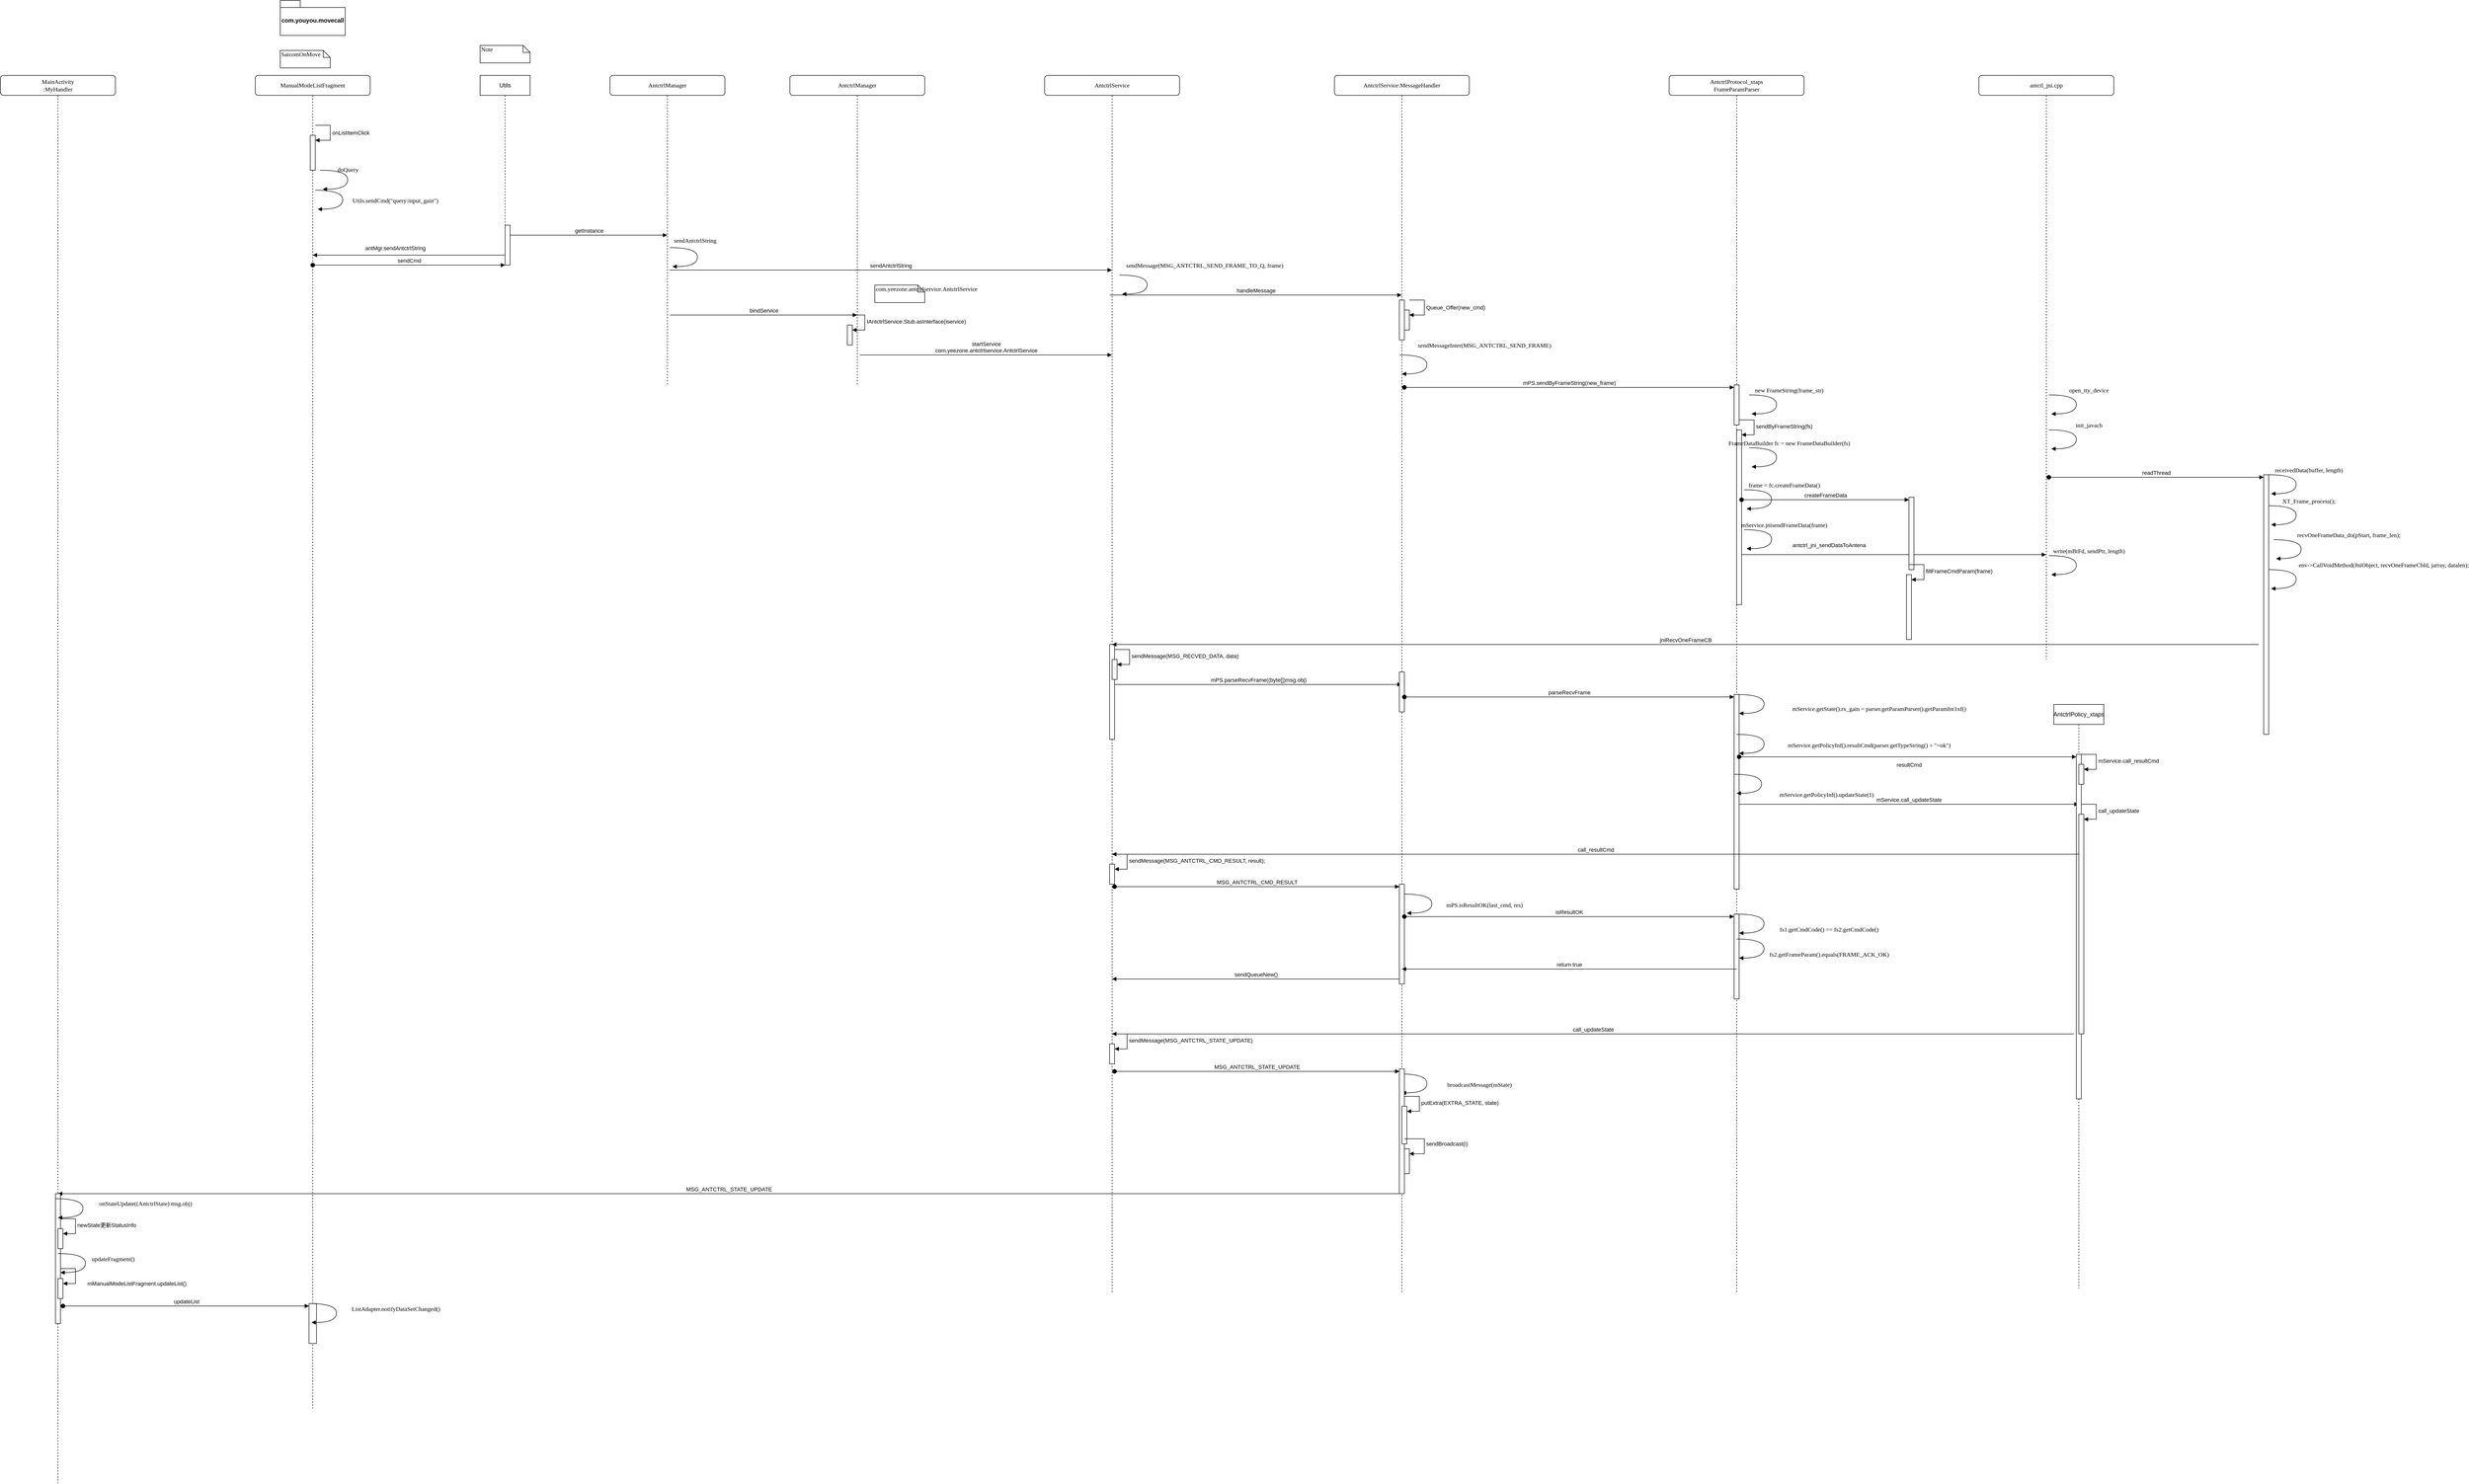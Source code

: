 <mxfile version="26.0.9">
  <diagram name="Page-1" id="13e1069c-82ec-6db2-03f1-153e76fe0fe0">
    <mxGraphModel dx="2536" dy="1839" grid="1" gridSize="10" guides="1" tooltips="1" connect="1" arrows="1" fold="1" page="1" pageScale="1" pageWidth="1100" pageHeight="850" background="none" math="0" shadow="0">
      <root>
        <mxCell id="0" />
        <mxCell id="1" parent="0" />
        <mxCell id="7baba1c4bc27f4b0-8" value="ManualModeListFragment" style="shape=umlLifeline;perimeter=lifelinePerimeter;whiteSpace=wrap;html=1;container=1;collapsible=0;recursiveResize=0;outlineConnect=0;rounded=1;shadow=0;comic=0;labelBackgroundColor=none;strokeWidth=1;fontFamily=Verdana;fontSize=12;align=center;" parent="1" vertex="1">
          <mxGeometry x="-10" y="80" width="230" height="2670" as="geometry" />
        </mxCell>
        <mxCell id="f2LEFSt2ieq7SWz04E_B-35" value="" style="html=1;points=[[0,0,0,0,5],[0,1,0,0,-5],[1,0,0,0,5],[1,1,0,0,-5]];perimeter=orthogonalPerimeter;outlineConnect=0;targetShapes=umlLifeline;portConstraint=eastwest;newEdgeStyle={&quot;curved&quot;:0,&quot;rounded&quot;:0};" vertex="1" parent="7baba1c4bc27f4b0-8">
          <mxGeometry x="110" y="120" width="10" height="70" as="geometry" />
        </mxCell>
        <mxCell id="f2LEFSt2ieq7SWz04E_B-36" value="onListItemClick" style="html=1;align=left;spacingLeft=2;endArrow=block;rounded=0;edgeStyle=orthogonalEdgeStyle;curved=0;rounded=0;" edge="1" target="f2LEFSt2ieq7SWz04E_B-35" parent="7baba1c4bc27f4b0-8">
          <mxGeometry relative="1" as="geometry">
            <mxPoint x="120" y="100" as="sourcePoint" />
            <Array as="points">
              <mxPoint x="150" y="130" />
            </Array>
          </mxGeometry>
        </mxCell>
        <mxCell id="f2LEFSt2ieq7SWz04E_B-52" value="Utils.sendCmd(&quot;query:input_gain&quot;)" style="html=1;verticalAlign=bottom;endArrow=block;labelBackgroundColor=none;fontFamily=Verdana;fontSize=12;elbow=vertical;edgeStyle=orthogonalEdgeStyle;curved=1;entryX=1;entryY=0.286;entryPerimeter=0;exitX=1.038;exitY=0.345;exitPerimeter=0;" edge="1" parent="7baba1c4bc27f4b0-8">
          <mxGeometry x="0.189" y="105" relative="1" as="geometry">
            <mxPoint x="120" y="230" as="sourcePoint" />
            <mxPoint x="125" y="268" as="targetPoint" />
            <Array as="points">
              <mxPoint x="175" y="230" />
              <mxPoint x="175" y="268" />
            </Array>
            <mxPoint as="offset" />
          </mxGeometry>
        </mxCell>
        <mxCell id="f2LEFSt2ieq7SWz04E_B-195" value="" style="html=1;points=[[0,0,0,0,5],[0,1,0,0,-5],[1,0,0,0,5],[1,1,0,0,-5]];perimeter=orthogonalPerimeter;outlineConnect=0;targetShapes=umlLifeline;portConstraint=eastwest;newEdgeStyle={&quot;curved&quot;:0,&quot;rounded&quot;:0};" vertex="1" parent="7baba1c4bc27f4b0-8">
          <mxGeometry x="107.5" y="2460" width="15" height="80" as="geometry" />
        </mxCell>
        <mxCell id="f2LEFSt2ieq7SWz04E_B-198" value="ListAdapter.notifyDataSetChanged()" style="html=1;verticalAlign=bottom;endArrow=block;labelBackgroundColor=none;fontFamily=Verdana;fontSize=12;elbow=vertical;edgeStyle=orthogonalEdgeStyle;curved=1;entryX=1;entryY=0.286;entryPerimeter=0;exitX=1.038;exitY=0.345;exitPerimeter=0;" edge="1" parent="7baba1c4bc27f4b0-8">
          <mxGeometry x="0.049" y="118" relative="1" as="geometry">
            <mxPoint x="107.5" y="2460" as="sourcePoint" />
            <mxPoint x="112.5" y="2498" as="targetPoint" />
            <Array as="points">
              <mxPoint x="162.5" y="2460" />
              <mxPoint x="162.5" y="2498" />
            </Array>
            <mxPoint as="offset" />
          </mxGeometry>
        </mxCell>
        <mxCell id="7baba1c4bc27f4b0-40" value="SatcomOnMove" style="shape=note;whiteSpace=wrap;html=1;size=14;verticalAlign=top;align=left;spacingTop=-6;rounded=0;shadow=0;comic=0;labelBackgroundColor=none;strokeWidth=1;fontFamily=Verdana;fontSize=12" parent="1" vertex="1">
          <mxGeometry x="40" y="30" width="100" height="35" as="geometry" />
        </mxCell>
        <mxCell id="7baba1c4bc27f4b0-41" value="Note" style="shape=note;whiteSpace=wrap;html=1;size=14;verticalAlign=top;align=left;spacingTop=-6;rounded=0;shadow=0;comic=0;labelBackgroundColor=none;strokeWidth=1;fontFamily=Verdana;fontSize=12" parent="1" vertex="1">
          <mxGeometry x="440" y="20" width="100" height="35" as="geometry" />
        </mxCell>
        <mxCell id="f2LEFSt2ieq7SWz04E_B-57" value="Utils" style="shape=umlLifeline;perimeter=lifelinePerimeter;whiteSpace=wrap;html=1;container=1;dropTarget=0;collapsible=0;recursiveResize=0;outlineConnect=0;portConstraint=eastwest;newEdgeStyle={&quot;curved&quot;:0,&quot;rounded&quot;:0};" vertex="1" parent="1">
          <mxGeometry x="440" y="80" width="100" height="300" as="geometry" />
        </mxCell>
        <mxCell id="f2LEFSt2ieq7SWz04E_B-58" value="" style="html=1;points=[[0,0,0,0,5],[0,1,0,0,-5],[1,0,0,0,5],[1,1,0,0,-5]];perimeter=orthogonalPerimeter;outlineConnect=0;targetShapes=umlLifeline;portConstraint=eastwest;newEdgeStyle={&quot;curved&quot;:0,&quot;rounded&quot;:0};" vertex="1" parent="1">
          <mxGeometry x="490" y="380" width="10" height="80" as="geometry" />
        </mxCell>
        <mxCell id="f2LEFSt2ieq7SWz04E_B-59" value="sendCmd" style="html=1;verticalAlign=bottom;startArrow=oval;endArrow=block;startSize=8;curved=0;rounded=0;" edge="1" target="f2LEFSt2ieq7SWz04E_B-58" parent="1" source="7baba1c4bc27f4b0-8">
          <mxGeometry relative="1" as="geometry">
            <mxPoint x="120" y="385" as="sourcePoint" />
            <mxPoint x="480" y="390" as="targetPoint" />
          </mxGeometry>
        </mxCell>
        <mxCell id="f2LEFSt2ieq7SWz04E_B-60" value="AntctrlManager" style="shape=umlLifeline;perimeter=lifelinePerimeter;whiteSpace=wrap;html=1;container=1;collapsible=0;recursiveResize=0;outlineConnect=0;rounded=1;shadow=0;comic=0;labelBackgroundColor=none;strokeWidth=1;fontFamily=Verdana;fontSize=12;align=center;" vertex="1" parent="1">
          <mxGeometry x="700" y="80" width="230" height="620" as="geometry" />
        </mxCell>
        <mxCell id="f2LEFSt2ieq7SWz04E_B-67" value="sendAntctrlString" style="html=1;verticalAlign=bottom;endArrow=block;labelBackgroundColor=none;fontFamily=Verdana;fontSize=12;elbow=vertical;edgeStyle=orthogonalEdgeStyle;curved=1;entryX=1;entryY=0.286;entryPerimeter=0;exitX=1.038;exitY=0.345;exitPerimeter=0;" edge="1" parent="f2LEFSt2ieq7SWz04E_B-60">
          <mxGeometry x="-0.301" y="5" relative="1" as="geometry">
            <mxPoint x="120" y="345" as="sourcePoint" />
            <mxPoint x="125" y="383" as="targetPoint" />
            <Array as="points">
              <mxPoint x="175" y="345" />
              <mxPoint x="175" y="383" />
            </Array>
            <mxPoint as="offset" />
          </mxGeometry>
        </mxCell>
        <mxCell id="f2LEFSt2ieq7SWz04E_B-75" value="bindService" style="html=1;verticalAlign=bottom;endArrow=block;curved=0;rounded=0;" edge="1" parent="f2LEFSt2ieq7SWz04E_B-60" target="f2LEFSt2ieq7SWz04E_B-68">
          <mxGeometry width="80" relative="1" as="geometry">
            <mxPoint x="120" y="480" as="sourcePoint" />
            <mxPoint x="200" y="480" as="targetPoint" />
          </mxGeometry>
        </mxCell>
        <mxCell id="f2LEFSt2ieq7SWz04E_B-86" value="sendAntctrlString" style="html=1;verticalAlign=bottom;endArrow=block;curved=0;rounded=0;" edge="1" parent="f2LEFSt2ieq7SWz04E_B-60" target="f2LEFSt2ieq7SWz04E_B-79">
          <mxGeometry x="-0.001" width="80" relative="1" as="geometry">
            <mxPoint x="120" y="390" as="sourcePoint" />
            <mxPoint x="200" y="390" as="targetPoint" />
            <mxPoint as="offset" />
          </mxGeometry>
        </mxCell>
        <mxCell id="f2LEFSt2ieq7SWz04E_B-65" value="antMgr.sendAntctrlString" style="html=1;verticalAlign=bottom;endArrow=block;curved=0;rounded=0;" edge="1" parent="1" target="7baba1c4bc27f4b0-8">
          <mxGeometry x="0.143" y="-5" width="80" relative="1" as="geometry">
            <mxPoint x="490" y="440" as="sourcePoint" />
            <mxPoint x="420" y="440" as="targetPoint" />
            <mxPoint as="offset" />
          </mxGeometry>
        </mxCell>
        <mxCell id="f2LEFSt2ieq7SWz04E_B-66" value="getInstance" style="html=1;verticalAlign=bottom;endArrow=block;curved=0;rounded=0;" edge="1" parent="1" target="f2LEFSt2ieq7SWz04E_B-60">
          <mxGeometry width="80" relative="1" as="geometry">
            <mxPoint x="500" y="400" as="sourcePoint" />
            <mxPoint x="580" y="400" as="targetPoint" />
          </mxGeometry>
        </mxCell>
        <mxCell id="f2LEFSt2ieq7SWz04E_B-68" value="AntctrlManager" style="shape=umlLifeline;perimeter=lifelinePerimeter;whiteSpace=wrap;html=1;container=1;collapsible=0;recursiveResize=0;outlineConnect=0;rounded=1;shadow=0;comic=0;labelBackgroundColor=none;strokeWidth=1;fontFamily=Verdana;fontSize=12;align=center;" vertex="1" parent="1">
          <mxGeometry x="1060" y="80" width="270" height="620" as="geometry" />
        </mxCell>
        <mxCell id="f2LEFSt2ieq7SWz04E_B-76" value="" style="html=1;points=[[0,0,0,0,5],[0,1,0,0,-5],[1,0,0,0,5],[1,1,0,0,-5]];perimeter=orthogonalPerimeter;outlineConnect=0;targetShapes=umlLifeline;portConstraint=eastwest;newEdgeStyle={&quot;curved&quot;:0,&quot;rounded&quot;:0};" vertex="1" parent="f2LEFSt2ieq7SWz04E_B-68">
          <mxGeometry x="115" y="500" width="10" height="40" as="geometry" />
        </mxCell>
        <mxCell id="f2LEFSt2ieq7SWz04E_B-77" value="IAntctrlService.Stub.asInterface(iservice)" style="html=1;align=left;spacingLeft=2;endArrow=block;rounded=0;edgeStyle=orthogonalEdgeStyle;curved=0;rounded=0;" edge="1" target="f2LEFSt2ieq7SWz04E_B-76" parent="f2LEFSt2ieq7SWz04E_B-68">
          <mxGeometry relative="1" as="geometry">
            <mxPoint x="120" y="480" as="sourcePoint" />
            <Array as="points">
              <mxPoint x="150" y="510" />
            </Array>
          </mxGeometry>
        </mxCell>
        <mxCell id="f2LEFSt2ieq7SWz04E_B-78" value="com.yeezone.antctrlservice.AntctrlService" style="shape=note;whiteSpace=wrap;html=1;size=14;verticalAlign=top;align=left;spacingTop=-6;rounded=0;shadow=0;comic=0;labelBackgroundColor=none;strokeWidth=1;fontFamily=Verdana;fontSize=12" vertex="1" parent="f2LEFSt2ieq7SWz04E_B-68">
          <mxGeometry x="170" y="420" width="100" height="35" as="geometry" />
        </mxCell>
        <mxCell id="f2LEFSt2ieq7SWz04E_B-85" value="startService&lt;div&gt;com.yeezone.antctrlservice.AntctrlService&lt;br&gt;&lt;/div&gt;" style="html=1;verticalAlign=bottom;endArrow=block;curved=0;rounded=0;" edge="1" parent="f2LEFSt2ieq7SWz04E_B-68" target="f2LEFSt2ieq7SWz04E_B-79">
          <mxGeometry width="80" relative="1" as="geometry">
            <mxPoint x="140" y="560" as="sourcePoint" />
            <mxPoint x="220" y="560" as="targetPoint" />
          </mxGeometry>
        </mxCell>
        <mxCell id="f2LEFSt2ieq7SWz04E_B-79" value="AntctrlService" style="shape=umlLifeline;perimeter=lifelinePerimeter;whiteSpace=wrap;html=1;container=1;collapsible=0;recursiveResize=0;outlineConnect=0;rounded=1;shadow=0;comic=0;labelBackgroundColor=none;strokeWidth=1;fontFamily=Verdana;fontSize=12;align=center;" vertex="1" parent="1">
          <mxGeometry x="1570" y="80" width="270" height="2440" as="geometry" />
        </mxCell>
        <mxCell id="f2LEFSt2ieq7SWz04E_B-90" value="handleMessage" style="html=1;verticalAlign=bottom;endArrow=block;curved=0;rounded=0;" edge="1" parent="f2LEFSt2ieq7SWz04E_B-79" target="f2LEFSt2ieq7SWz04E_B-88">
          <mxGeometry width="80" relative="1" as="geometry">
            <mxPoint x="130" y="440" as="sourcePoint" />
            <mxPoint x="210" y="440" as="targetPoint" />
          </mxGeometry>
        </mxCell>
        <mxCell id="f2LEFSt2ieq7SWz04E_B-137" value="" style="html=1;points=[[0,0,0,0,5],[0,1,0,0,-5],[1,0,0,0,5],[1,1,0,0,-5]];perimeter=orthogonalPerimeter;outlineConnect=0;targetShapes=umlLifeline;portConstraint=eastwest;newEdgeStyle={&quot;curved&quot;:0,&quot;rounded&quot;:0};" vertex="1" parent="f2LEFSt2ieq7SWz04E_B-79">
          <mxGeometry x="130" y="1140" width="10" height="190" as="geometry" />
        </mxCell>
        <mxCell id="f2LEFSt2ieq7SWz04E_B-138" value="" style="html=1;points=[[0,0,0,0,5],[0,1,0,0,-5],[1,0,0,0,5],[1,1,0,0,-5]];perimeter=orthogonalPerimeter;outlineConnect=0;targetShapes=umlLifeline;portConstraint=eastwest;newEdgeStyle={&quot;curved&quot;:0,&quot;rounded&quot;:0};" vertex="1" parent="f2LEFSt2ieq7SWz04E_B-79">
          <mxGeometry x="135" y="1170" width="10" height="40" as="geometry" />
        </mxCell>
        <mxCell id="f2LEFSt2ieq7SWz04E_B-139" value="sendMessage(MSG_RECVED_DATA, data)" style="html=1;align=left;spacingLeft=2;endArrow=block;rounded=0;edgeStyle=orthogonalEdgeStyle;curved=0;rounded=0;" edge="1" target="f2LEFSt2ieq7SWz04E_B-138" parent="f2LEFSt2ieq7SWz04E_B-79">
          <mxGeometry relative="1" as="geometry">
            <mxPoint x="140" y="1150" as="sourcePoint" />
            <Array as="points">
              <mxPoint x="170" y="1180" />
            </Array>
          </mxGeometry>
        </mxCell>
        <mxCell id="f2LEFSt2ieq7SWz04E_B-141" value="mPS.parseRecvFrame((byte[])msg.obj)" style="html=1;verticalAlign=bottom;endArrow=block;curved=0;rounded=0;" edge="1" parent="f2LEFSt2ieq7SWz04E_B-79" target="f2LEFSt2ieq7SWz04E_B-88">
          <mxGeometry width="80" relative="1" as="geometry">
            <mxPoint x="140" y="1220" as="sourcePoint" />
            <mxPoint x="220" y="1220" as="targetPoint" />
          </mxGeometry>
        </mxCell>
        <mxCell id="f2LEFSt2ieq7SWz04E_B-157" value="MSG_ANTCTRL_CMD_RESULT" style="html=1;verticalAlign=bottom;startArrow=oval;endArrow=block;startSize=8;curved=0;rounded=0;entryX=0;entryY=0;entryDx=0;entryDy=5;" edge="1" target="f2LEFSt2ieq7SWz04E_B-156" parent="f2LEFSt2ieq7SWz04E_B-79">
          <mxGeometry relative="1" as="geometry">
            <mxPoint x="140" y="1625" as="sourcePoint" />
          </mxGeometry>
        </mxCell>
        <mxCell id="f2LEFSt2ieq7SWz04E_B-171" value="MSG_ANTCTRL_STATE_UPDATE" style="html=1;verticalAlign=bottom;startArrow=oval;endArrow=block;startSize=8;curved=0;rounded=0;entryX=0;entryY=0;entryDx=0;entryDy=5;" edge="1" target="f2LEFSt2ieq7SWz04E_B-170" parent="f2LEFSt2ieq7SWz04E_B-79">
          <mxGeometry relative="1" as="geometry">
            <mxPoint x="140" y="1995" as="sourcePoint" />
          </mxGeometry>
        </mxCell>
        <mxCell id="f2LEFSt2ieq7SWz04E_B-88" value="AntctrlService:MessageHandler" style="shape=umlLifeline;perimeter=lifelinePerimeter;whiteSpace=wrap;html=1;container=1;collapsible=0;recursiveResize=0;outlineConnect=0;rounded=1;shadow=0;comic=0;labelBackgroundColor=none;strokeWidth=1;fontFamily=Verdana;fontSize=12;align=center;" vertex="1" parent="1">
          <mxGeometry x="2150" y="80" width="270" height="2440" as="geometry" />
        </mxCell>
        <mxCell id="f2LEFSt2ieq7SWz04E_B-91" value="" style="html=1;points=[[0,0,0,0,5],[0,1,0,0,-5],[1,0,0,0,5],[1,1,0,0,-5]];perimeter=orthogonalPerimeter;outlineConnect=0;targetShapes=umlLifeline;portConstraint=eastwest;newEdgeStyle={&quot;curved&quot;:0,&quot;rounded&quot;:0};" vertex="1" parent="f2LEFSt2ieq7SWz04E_B-88">
          <mxGeometry x="130" y="450" width="10" height="80" as="geometry" />
        </mxCell>
        <mxCell id="f2LEFSt2ieq7SWz04E_B-94" value="" style="html=1;points=[[0,0,0,0,5],[0,1,0,0,-5],[1,0,0,0,5],[1,1,0,0,-5]];perimeter=orthogonalPerimeter;outlineConnect=0;targetShapes=umlLifeline;portConstraint=eastwest;newEdgeStyle={&quot;curved&quot;:0,&quot;rounded&quot;:0};" vertex="1" parent="f2LEFSt2ieq7SWz04E_B-88">
          <mxGeometry x="140" y="470" width="10" height="40" as="geometry" />
        </mxCell>
        <mxCell id="f2LEFSt2ieq7SWz04E_B-95" value="Queue_Offer(new_cmd)" style="html=1;align=left;spacingLeft=2;endArrow=block;rounded=0;edgeStyle=orthogonalEdgeStyle;curved=0;rounded=0;" edge="1" target="f2LEFSt2ieq7SWz04E_B-94" parent="f2LEFSt2ieq7SWz04E_B-88">
          <mxGeometry relative="1" as="geometry">
            <mxPoint x="150" y="450" as="sourcePoint" />
            <Array as="points">
              <mxPoint x="180" y="480" />
            </Array>
          </mxGeometry>
        </mxCell>
        <mxCell id="f2LEFSt2ieq7SWz04E_B-87" value="sendMessageInter(MSG_ANTCTRL_SEND_FRAME)" style="html=1;verticalAlign=bottom;endArrow=block;labelBackgroundColor=none;fontFamily=Verdana;fontSize=12;elbow=vertical;edgeStyle=orthogonalEdgeStyle;curved=1;entryX=1;entryY=0.286;entryPerimeter=0;exitX=1.038;exitY=0.345;exitPerimeter=0;" edge="1" parent="f2LEFSt2ieq7SWz04E_B-88">
          <mxGeometry x="-0.231" y="115" relative="1" as="geometry">
            <mxPoint x="130" y="560" as="sourcePoint" />
            <mxPoint x="135" y="598" as="targetPoint" />
            <Array as="points">
              <mxPoint x="185" y="560" />
              <mxPoint x="185" y="598" />
            </Array>
            <mxPoint y="-10" as="offset" />
          </mxGeometry>
        </mxCell>
        <mxCell id="f2LEFSt2ieq7SWz04E_B-103" value="mPS.sendByFrameString(new_frame)" style="html=1;verticalAlign=bottom;startArrow=oval;endArrow=block;startSize=8;curved=0;rounded=0;entryX=0;entryY=0;entryDx=0;entryDy=5;" edge="1" target="f2LEFSt2ieq7SWz04E_B-102" parent="f2LEFSt2ieq7SWz04E_B-88">
          <mxGeometry relative="1" as="geometry">
            <mxPoint x="140" y="625" as="sourcePoint" />
          </mxGeometry>
        </mxCell>
        <mxCell id="f2LEFSt2ieq7SWz04E_B-140" value="" style="html=1;points=[[0,0,0,0,5],[0,1,0,0,-5],[1,0,0,0,5],[1,1,0,0,-5]];perimeter=orthogonalPerimeter;outlineConnect=0;targetShapes=umlLifeline;portConstraint=eastwest;newEdgeStyle={&quot;curved&quot;:0,&quot;rounded&quot;:0};" vertex="1" parent="f2LEFSt2ieq7SWz04E_B-88">
          <mxGeometry x="130" y="1195" width="10" height="80" as="geometry" />
        </mxCell>
        <mxCell id="f2LEFSt2ieq7SWz04E_B-143" value="parseRecvFrame" style="html=1;verticalAlign=bottom;startArrow=oval;endArrow=block;startSize=8;curved=0;rounded=0;entryX=0;entryY=0;entryDx=0;entryDy=5;" edge="1" target="f2LEFSt2ieq7SWz04E_B-142" parent="f2LEFSt2ieq7SWz04E_B-88">
          <mxGeometry relative="1" as="geometry">
            <mxPoint x="140" y="1245" as="sourcePoint" />
          </mxGeometry>
        </mxCell>
        <mxCell id="f2LEFSt2ieq7SWz04E_B-156" value="" style="html=1;points=[[0,0,0,0,5],[0,1,0,0,-5],[1,0,0,0,5],[1,1,0,0,-5]];perimeter=orthogonalPerimeter;outlineConnect=0;targetShapes=umlLifeline;portConstraint=eastwest;newEdgeStyle={&quot;curved&quot;:0,&quot;rounded&quot;:0};" vertex="1" parent="f2LEFSt2ieq7SWz04E_B-88">
          <mxGeometry x="130" y="1620" width="10" height="200" as="geometry" />
        </mxCell>
        <mxCell id="f2LEFSt2ieq7SWz04E_B-145" value="broadcastMessage(mState)" style="html=1;verticalAlign=bottom;endArrow=block;labelBackgroundColor=none;fontFamily=Verdana;fontSize=12;elbow=vertical;edgeStyle=orthogonalEdgeStyle;curved=1;entryX=1;entryY=0.286;entryPerimeter=0;exitX=1.038;exitY=0.345;exitPerimeter=0;" edge="1" parent="f2LEFSt2ieq7SWz04E_B-88">
          <mxGeometry x="0.189" y="105" relative="1" as="geometry">
            <mxPoint x="130" y="2000" as="sourcePoint" />
            <mxPoint x="135" y="2038" as="targetPoint" />
            <Array as="points">
              <mxPoint x="185" y="2000" />
              <mxPoint x="185" y="2038" />
            </Array>
            <mxPoint y="1" as="offset" />
          </mxGeometry>
        </mxCell>
        <mxCell id="f2LEFSt2ieq7SWz04E_B-160" value="isResultOK" style="html=1;verticalAlign=bottom;startArrow=oval;endArrow=block;startSize=8;curved=0;rounded=0;entryX=0;entryY=0;entryDx=0;entryDy=5;" edge="1" target="f2LEFSt2ieq7SWz04E_B-159" parent="f2LEFSt2ieq7SWz04E_B-88">
          <mxGeometry relative="1" as="geometry">
            <mxPoint x="140" y="1685" as="sourcePoint" />
          </mxGeometry>
        </mxCell>
        <mxCell id="f2LEFSt2ieq7SWz04E_B-170" value="" style="html=1;points=[[0,0,0,0,5],[0,1,0,0,-5],[1,0,0,0,5],[1,1,0,0,-5]];perimeter=orthogonalPerimeter;outlineConnect=0;targetShapes=umlLifeline;portConstraint=eastwest;newEdgeStyle={&quot;curved&quot;:0,&quot;rounded&quot;:0};" vertex="1" parent="f2LEFSt2ieq7SWz04E_B-88">
          <mxGeometry x="130" y="1990" width="10" height="250" as="geometry" />
        </mxCell>
        <mxCell id="f2LEFSt2ieq7SWz04E_B-173" value="" style="html=1;points=[[0,0,0,0,5],[0,1,0,0,-5],[1,0,0,0,5],[1,1,0,0,-5]];perimeter=orthogonalPerimeter;outlineConnect=0;targetShapes=umlLifeline;portConstraint=eastwest;newEdgeStyle={&quot;curved&quot;:0,&quot;rounded&quot;:0};" vertex="1" parent="f2LEFSt2ieq7SWz04E_B-88">
          <mxGeometry x="135" y="2065" width="10" height="75" as="geometry" />
        </mxCell>
        <mxCell id="f2LEFSt2ieq7SWz04E_B-174" value="putExtra(EXTRA_STATE, state)" style="html=1;align=left;spacingLeft=2;endArrow=block;rounded=0;edgeStyle=orthogonalEdgeStyle;curved=0;rounded=0;" edge="1" target="f2LEFSt2ieq7SWz04E_B-173" parent="f2LEFSt2ieq7SWz04E_B-88">
          <mxGeometry relative="1" as="geometry">
            <mxPoint x="140" y="2045" as="sourcePoint" />
            <Array as="points">
              <mxPoint x="170" y="2075" />
            </Array>
          </mxGeometry>
        </mxCell>
        <mxCell id="f2LEFSt2ieq7SWz04E_B-175" value="" style="html=1;points=[[0,0,0,0,5],[0,1,0,0,-5],[1,0,0,0,5],[1,1,0,0,-5]];perimeter=orthogonalPerimeter;outlineConnect=0;targetShapes=umlLifeline;portConstraint=eastwest;newEdgeStyle={&quot;curved&quot;:0,&quot;rounded&quot;:0};" vertex="1" parent="f2LEFSt2ieq7SWz04E_B-88">
          <mxGeometry x="140" y="2150" width="10" height="50" as="geometry" />
        </mxCell>
        <mxCell id="f2LEFSt2ieq7SWz04E_B-176" value="sendBroadcast(i)" style="html=1;align=left;spacingLeft=2;endArrow=block;rounded=0;edgeStyle=orthogonalEdgeStyle;curved=0;rounded=0;" edge="1" target="f2LEFSt2ieq7SWz04E_B-175" parent="f2LEFSt2ieq7SWz04E_B-88">
          <mxGeometry relative="1" as="geometry">
            <mxPoint x="140" y="2130" as="sourcePoint" />
            <Array as="points">
              <mxPoint x="180" y="2130" />
              <mxPoint x="180" y="2160" />
            </Array>
          </mxGeometry>
        </mxCell>
        <mxCell id="f2LEFSt2ieq7SWz04E_B-179" value="sendQueueNew()" style="html=1;verticalAlign=bottom;endArrow=block;curved=0;rounded=0;" edge="1" parent="f2LEFSt2ieq7SWz04E_B-88" target="f2LEFSt2ieq7SWz04E_B-79">
          <mxGeometry width="80" relative="1" as="geometry">
            <mxPoint x="130" y="1810" as="sourcePoint" />
            <mxPoint x="50" y="1810" as="targetPoint" />
          </mxGeometry>
        </mxCell>
        <mxCell id="f2LEFSt2ieq7SWz04E_B-185" value="MSG_ANTCTRL_STATE_UPDATE" style="html=1;verticalAlign=bottom;endArrow=block;curved=0;rounded=0;" edge="1" parent="f2LEFSt2ieq7SWz04E_B-88" target="f2LEFSt2ieq7SWz04E_B-181">
          <mxGeometry width="80" relative="1" as="geometry">
            <mxPoint x="130" y="2240" as="sourcePoint" />
            <mxPoint x="50" y="2240" as="targetPoint" />
          </mxGeometry>
        </mxCell>
        <mxCell id="f2LEFSt2ieq7SWz04E_B-96" value="sendMessage(MSG_ANTCTRL_SEND_FRAME_TO_Q, frame)" style="html=1;verticalAlign=bottom;endArrow=block;labelBackgroundColor=none;fontFamily=Verdana;fontSize=12;elbow=vertical;edgeStyle=orthogonalEdgeStyle;curved=1;entryX=1;entryY=0.286;entryPerimeter=0;exitX=1.038;exitY=0.345;exitPerimeter=0;" edge="1" parent="1">
          <mxGeometry x="-0.231" y="115" relative="1" as="geometry">
            <mxPoint x="1720" y="480" as="sourcePoint" />
            <mxPoint x="1725" y="518" as="targetPoint" />
            <Array as="points">
              <mxPoint x="1775" y="480" />
              <mxPoint x="1775" y="518" />
            </Array>
            <mxPoint y="-10" as="offset" />
          </mxGeometry>
        </mxCell>
        <mxCell id="f2LEFSt2ieq7SWz04E_B-97" value="AntctrlProtocol_xtaps&lt;div&gt;FrameParamParser&lt;br&gt;&lt;/div&gt;" style="shape=umlLifeline;perimeter=lifelinePerimeter;whiteSpace=wrap;html=1;container=1;collapsible=0;recursiveResize=0;outlineConnect=0;rounded=1;shadow=0;comic=0;labelBackgroundColor=none;strokeWidth=1;fontFamily=Verdana;fontSize=12;align=center;" vertex="1" parent="1">
          <mxGeometry x="2820" y="80" width="270" height="2440" as="geometry" />
        </mxCell>
        <mxCell id="f2LEFSt2ieq7SWz04E_B-102" value="" style="html=1;points=[[0,0,0,0,5],[0,1,0,0,-5],[1,0,0,0,5],[1,1,0,0,-5]];perimeter=orthogonalPerimeter;outlineConnect=0;targetShapes=umlLifeline;portConstraint=eastwest;newEdgeStyle={&quot;curved&quot;:0,&quot;rounded&quot;:0};" vertex="1" parent="f2LEFSt2ieq7SWz04E_B-97">
          <mxGeometry x="130" y="620" width="10" height="80" as="geometry" />
        </mxCell>
        <mxCell id="f2LEFSt2ieq7SWz04E_B-105" value="" style="html=1;points=[[0,0,0,0,5],[0,1,0,0,-5],[1,0,0,0,5],[1,1,0,0,-5]];perimeter=orthogonalPerimeter;outlineConnect=0;targetShapes=umlLifeline;portConstraint=eastwest;newEdgeStyle={&quot;curved&quot;:0,&quot;rounded&quot;:0};" vertex="1" parent="f2LEFSt2ieq7SWz04E_B-97">
          <mxGeometry x="135" y="710" width="10" height="350" as="geometry" />
        </mxCell>
        <mxCell id="f2LEFSt2ieq7SWz04E_B-106" value="sendByFrameString(fs)" style="html=1;align=left;spacingLeft=2;endArrow=block;rounded=0;edgeStyle=orthogonalEdgeStyle;curved=0;rounded=0;" edge="1" target="f2LEFSt2ieq7SWz04E_B-105" parent="f2LEFSt2ieq7SWz04E_B-97">
          <mxGeometry relative="1" as="geometry">
            <mxPoint x="140" y="690" as="sourcePoint" />
            <Array as="points">
              <mxPoint x="170" y="720" />
            </Array>
          </mxGeometry>
        </mxCell>
        <mxCell id="f2LEFSt2ieq7SWz04E_B-107" value="frame = fc.createFrameData()" style="html=1;verticalAlign=bottom;endArrow=block;labelBackgroundColor=none;fontFamily=Verdana;fontSize=12;elbow=vertical;edgeStyle=orthogonalEdgeStyle;curved=1;entryX=1;entryY=0.286;entryPerimeter=0;exitX=1.038;exitY=0.345;exitPerimeter=0;" edge="1" parent="f2LEFSt2ieq7SWz04E_B-97">
          <mxGeometry x="-0.231" y="25" relative="1" as="geometry">
            <mxPoint x="150" y="830" as="sourcePoint" />
            <mxPoint x="155" y="868" as="targetPoint" />
            <Array as="points">
              <mxPoint x="205" y="830" />
              <mxPoint x="205" y="868" />
            </Array>
            <mxPoint as="offset" />
          </mxGeometry>
        </mxCell>
        <mxCell id="f2LEFSt2ieq7SWz04E_B-110" value="mService.jnisendFrameData(frame)" style="html=1;verticalAlign=bottom;endArrow=block;labelBackgroundColor=none;fontFamily=Verdana;fontSize=12;elbow=vertical;edgeStyle=orthogonalEdgeStyle;curved=1;entryX=1;entryY=0.286;entryPerimeter=0;exitX=1.038;exitY=0.345;exitPerimeter=0;" edge="1" parent="f2LEFSt2ieq7SWz04E_B-97">
          <mxGeometry x="-0.231" y="25" relative="1" as="geometry">
            <mxPoint x="150" y="910" as="sourcePoint" />
            <mxPoint x="155" y="948" as="targetPoint" />
            <Array as="points">
              <mxPoint x="205" y="910" />
              <mxPoint x="205" y="948" />
            </Array>
            <mxPoint as="offset" />
          </mxGeometry>
        </mxCell>
        <mxCell id="f2LEFSt2ieq7SWz04E_B-122" value="antctrl_jni_sendDataToAntena" style="html=1;verticalAlign=bottom;endArrow=block;curved=0;rounded=0;" edge="1" parent="f2LEFSt2ieq7SWz04E_B-97" target="f2LEFSt2ieq7SWz04E_B-115">
          <mxGeometry x="-0.426" y="10" width="80" relative="1" as="geometry">
            <mxPoint x="145" y="960" as="sourcePoint" />
            <mxPoint x="225" y="960" as="targetPoint" />
            <mxPoint as="offset" />
          </mxGeometry>
        </mxCell>
        <mxCell id="f2LEFSt2ieq7SWz04E_B-142" value="" style="html=1;points=[[0,0,0,0,5],[0,1,0,0,-5],[1,0,0,0,5],[1,1,0,0,-5]];perimeter=orthogonalPerimeter;outlineConnect=0;targetShapes=umlLifeline;portConstraint=eastwest;newEdgeStyle={&quot;curved&quot;:0,&quot;rounded&quot;:0};" vertex="1" parent="f2LEFSt2ieq7SWz04E_B-97">
          <mxGeometry x="130" y="1240" width="10" height="390" as="geometry" />
        </mxCell>
        <mxCell id="f2LEFSt2ieq7SWz04E_B-144" value="mService.getState().rx_gain = parser.getParamParser().getParamInt1xf()" style="html=1;verticalAlign=bottom;endArrow=block;labelBackgroundColor=none;fontFamily=Verdana;fontSize=12;elbow=vertical;edgeStyle=orthogonalEdgeStyle;curved=1;entryX=1;entryY=0.286;entryPerimeter=0;exitX=1.038;exitY=0.345;exitPerimeter=0;" edge="1" parent="f2LEFSt2ieq7SWz04E_B-97">
          <mxGeometry x="0.301" y="-230" relative="1" as="geometry">
            <mxPoint x="135" y="1240" as="sourcePoint" />
            <mxPoint x="140" y="1278" as="targetPoint" />
            <Array as="points">
              <mxPoint x="190" y="1240" />
              <mxPoint x="190" y="1278" />
            </Array>
            <mxPoint x="230" y="230" as="offset" />
          </mxGeometry>
        </mxCell>
        <mxCell id="f2LEFSt2ieq7SWz04E_B-146" value="mService.getPolicyInf().resultCmd(parser.getTypeString() + &quot;=ok&quot;)" style="html=1;verticalAlign=bottom;endArrow=block;labelBackgroundColor=none;fontFamily=Verdana;fontSize=12;elbow=vertical;edgeStyle=orthogonalEdgeStyle;curved=1;entryX=1;entryY=0.286;entryPerimeter=0;exitX=1.038;exitY=0.345;exitPerimeter=0;" edge="1" parent="f2LEFSt2ieq7SWz04E_B-97">
          <mxGeometry x="0.189" y="210" relative="1" as="geometry">
            <mxPoint x="135" y="1320" as="sourcePoint" />
            <mxPoint x="140" y="1358" as="targetPoint" />
            <Array as="points">
              <mxPoint x="190" y="1320" />
              <mxPoint x="190" y="1358" />
            </Array>
            <mxPoint y="1" as="offset" />
          </mxGeometry>
        </mxCell>
        <mxCell id="f2LEFSt2ieq7SWz04E_B-149" value="resultCmd" style="html=1;verticalAlign=bottom;startArrow=oval;endArrow=block;startSize=8;curved=0;rounded=0;entryX=0;entryY=0;entryDx=0;entryDy=5;" edge="1" target="f2LEFSt2ieq7SWz04E_B-148" parent="f2LEFSt2ieq7SWz04E_B-97">
          <mxGeometry x="0.007" y="-25" relative="1" as="geometry">
            <mxPoint x="140" y="1365" as="sourcePoint" />
            <mxPoint as="offset" />
          </mxGeometry>
        </mxCell>
        <mxCell id="f2LEFSt2ieq7SWz04E_B-159" value="" style="html=1;points=[[0,0,0,0,5],[0,1,0,0,-5],[1,0,0,0,5],[1,1,0,0,-5]];perimeter=orthogonalPerimeter;outlineConnect=0;targetShapes=umlLifeline;portConstraint=eastwest;newEdgeStyle={&quot;curved&quot;:0,&quot;rounded&quot;:0};" vertex="1" parent="f2LEFSt2ieq7SWz04E_B-97">
          <mxGeometry x="130" y="1680" width="10" height="170" as="geometry" />
        </mxCell>
        <mxCell id="f2LEFSt2ieq7SWz04E_B-158" value="fs1.getCmdCode() == fs2.getCmdCode()" style="html=1;verticalAlign=bottom;endArrow=block;labelBackgroundColor=none;fontFamily=Verdana;fontSize=12;elbow=vertical;edgeStyle=orthogonalEdgeStyle;curved=1;entryX=1;entryY=0.286;entryPerimeter=0;exitX=1.038;exitY=0.345;exitPerimeter=0;" edge="1" parent="f2LEFSt2ieq7SWz04E_B-97">
          <mxGeometry x="0.301" y="130" relative="1" as="geometry">
            <mxPoint x="135" y="1680" as="sourcePoint" />
            <mxPoint x="140" y="1718" as="targetPoint" />
            <Array as="points">
              <mxPoint x="190" y="1680" />
              <mxPoint x="190" y="1718" />
            </Array>
            <mxPoint x="130" y="-128" as="offset" />
          </mxGeometry>
        </mxCell>
        <mxCell id="f2LEFSt2ieq7SWz04E_B-162" value="fs2.getFrameParam().equals(FRAME_ACK_OK)" style="html=1;verticalAlign=bottom;endArrow=block;labelBackgroundColor=none;fontFamily=Verdana;fontSize=12;elbow=vertical;edgeStyle=orthogonalEdgeStyle;curved=1;entryX=1;entryY=0.286;entryPerimeter=0;exitX=1.038;exitY=0.345;exitPerimeter=0;" edge="1" parent="f2LEFSt2ieq7SWz04E_B-97">
          <mxGeometry x="0.301" y="130" relative="1" as="geometry">
            <mxPoint x="135" y="1730" as="sourcePoint" />
            <mxPoint x="140" y="1768" as="targetPoint" />
            <Array as="points">
              <mxPoint x="190" y="1730" />
              <mxPoint x="190" y="1768" />
            </Array>
            <mxPoint x="130" y="-128" as="offset" />
          </mxGeometry>
        </mxCell>
        <mxCell id="f2LEFSt2ieq7SWz04E_B-161" value="mService.getPolicyInf().updateState(1)" style="html=1;verticalAlign=bottom;endArrow=block;labelBackgroundColor=none;fontFamily=Verdana;fontSize=12;elbow=vertical;edgeStyle=orthogonalEdgeStyle;curved=1;entryX=1;entryY=0.286;entryPerimeter=0;exitX=1.038;exitY=0.345;exitPerimeter=0;" edge="1" parent="f2LEFSt2ieq7SWz04E_B-97">
          <mxGeometry x="0.301" y="131" relative="1" as="geometry">
            <mxPoint x="130" y="1400" as="sourcePoint" />
            <mxPoint x="135" y="1438" as="targetPoint" />
            <Array as="points">
              <mxPoint x="185" y="1400" />
              <mxPoint x="185" y="1438" />
            </Array>
            <mxPoint x="130" y="-119" as="offset" />
          </mxGeometry>
        </mxCell>
        <mxCell id="f2LEFSt2ieq7SWz04E_B-165" value="mService.call_updateState" style="html=1;verticalAlign=bottom;endArrow=block;curved=0;rounded=0;" edge="1" parent="f2LEFSt2ieq7SWz04E_B-97" target="f2LEFSt2ieq7SWz04E_B-147">
          <mxGeometry width="80" relative="1" as="geometry">
            <mxPoint x="140" y="1460" as="sourcePoint" />
            <mxPoint x="220" y="1460" as="targetPoint" />
          </mxGeometry>
        </mxCell>
        <mxCell id="f2LEFSt2ieq7SWz04E_B-178" value="return true" style="html=1;verticalAlign=bottom;endArrow=block;curved=0;rounded=0;" edge="1" parent="f2LEFSt2ieq7SWz04E_B-97" target="f2LEFSt2ieq7SWz04E_B-88">
          <mxGeometry width="80" relative="1" as="geometry">
            <mxPoint x="135" y="1790" as="sourcePoint" />
            <mxPoint x="55" y="1790" as="targetPoint" />
          </mxGeometry>
        </mxCell>
        <mxCell id="f2LEFSt2ieq7SWz04E_B-109" value="FrameDataBuilder fc = new FrameDataBuilder(fs)" style="html=1;verticalAlign=bottom;endArrow=block;labelBackgroundColor=none;fontFamily=Verdana;fontSize=12;elbow=vertical;edgeStyle=orthogonalEdgeStyle;curved=1;entryX=1;entryY=0.286;entryPerimeter=0;exitX=1.038;exitY=0.345;exitPerimeter=0;" edge="1" parent="1">
          <mxGeometry x="-0.231" y="25" relative="1" as="geometry">
            <mxPoint x="2980" y="826" as="sourcePoint" />
            <mxPoint x="2985" y="864" as="targetPoint" />
            <Array as="points">
              <mxPoint x="3035" y="826" />
              <mxPoint x="3035" y="864" />
            </Array>
            <mxPoint as="offset" />
          </mxGeometry>
        </mxCell>
        <mxCell id="f2LEFSt2ieq7SWz04E_B-111" value="" style="html=1;points=[[0,0,0,0,5],[0,1,0,0,-5],[1,0,0,0,5],[1,1,0,0,-5]];perimeter=orthogonalPerimeter;outlineConnect=0;targetShapes=umlLifeline;portConstraint=eastwest;newEdgeStyle={&quot;curved&quot;:0,&quot;rounded&quot;:0};" vertex="1" parent="1">
          <mxGeometry x="3300" y="925" width="10" height="145" as="geometry" />
        </mxCell>
        <mxCell id="f2LEFSt2ieq7SWz04E_B-112" value="createFrameData" style="html=1;verticalAlign=bottom;startArrow=oval;endArrow=block;startSize=8;curved=0;rounded=0;entryX=0;entryY=0;entryDx=0;entryDy=5;" edge="1" target="f2LEFSt2ieq7SWz04E_B-111" parent="1" source="f2LEFSt2ieq7SWz04E_B-105">
          <mxGeometry relative="1" as="geometry">
            <mxPoint x="3170" y="930" as="sourcePoint" />
          </mxGeometry>
        </mxCell>
        <mxCell id="f2LEFSt2ieq7SWz04E_B-113" value="" style="html=1;points=[[0,0,0,0,5],[0,1,0,0,-5],[1,0,0,0,5],[1,1,0,0,-5]];perimeter=orthogonalPerimeter;outlineConnect=0;targetShapes=umlLifeline;portConstraint=eastwest;newEdgeStyle={&quot;curved&quot;:0,&quot;rounded&quot;:0};" vertex="1" parent="1">
          <mxGeometry x="3295" y="1080" width="10" height="130" as="geometry" />
        </mxCell>
        <mxCell id="f2LEFSt2ieq7SWz04E_B-114" value="fillFrameCmdParam(frame)" style="html=1;align=left;spacingLeft=2;endArrow=block;rounded=0;edgeStyle=orthogonalEdgeStyle;curved=0;rounded=0;" edge="1" target="f2LEFSt2ieq7SWz04E_B-113" parent="1">
          <mxGeometry relative="1" as="geometry">
            <mxPoint x="3300" y="1060" as="sourcePoint" />
            <Array as="points">
              <mxPoint x="3330" y="1090" />
            </Array>
          </mxGeometry>
        </mxCell>
        <mxCell id="f2LEFSt2ieq7SWz04E_B-115" value="&lt;div&gt;antctl_jni.cpp&lt;/div&gt;" style="shape=umlLifeline;perimeter=lifelinePerimeter;whiteSpace=wrap;html=1;container=1;collapsible=0;recursiveResize=0;outlineConnect=0;rounded=1;shadow=0;comic=0;labelBackgroundColor=none;strokeWidth=1;fontFamily=Verdana;fontSize=12;align=center;" vertex="1" parent="1">
          <mxGeometry x="3440" y="80" width="270" height="1170" as="geometry" />
        </mxCell>
        <mxCell id="f2LEFSt2ieq7SWz04E_B-104" value="write(mBtFd, sendPtr, length)" style="html=1;verticalAlign=bottom;endArrow=block;labelBackgroundColor=none;fontFamily=Verdana;fontSize=12;elbow=vertical;edgeStyle=orthogonalEdgeStyle;curved=1;entryX=1;entryY=0.286;entryPerimeter=0;exitX=1.038;exitY=0.345;exitPerimeter=0;" edge="1" parent="f2LEFSt2ieq7SWz04E_B-115">
          <mxGeometry x="-0.231" y="25" relative="1" as="geometry">
            <mxPoint x="140" y="962" as="sourcePoint" />
            <mxPoint x="145" y="1000" as="targetPoint" />
            <Array as="points">
              <mxPoint x="195" y="962" />
              <mxPoint x="195" y="1000" />
            </Array>
            <mxPoint as="offset" />
          </mxGeometry>
        </mxCell>
        <mxCell id="f2LEFSt2ieq7SWz04E_B-129" value="readThread" style="html=1;verticalAlign=bottom;startArrow=oval;endArrow=block;startSize=8;curved=0;rounded=0;entryX=0;entryY=0;entryDx=0;entryDy=5;" edge="1" target="f2LEFSt2ieq7SWz04E_B-128" parent="f2LEFSt2ieq7SWz04E_B-115">
          <mxGeometry relative="1" as="geometry">
            <mxPoint x="140" y="805" as="sourcePoint" />
          </mxGeometry>
        </mxCell>
        <mxCell id="f2LEFSt2ieq7SWz04E_B-125" value="init_javacb" style="html=1;verticalAlign=bottom;endArrow=block;labelBackgroundColor=none;fontFamily=Verdana;fontSize=12;elbow=vertical;edgeStyle=orthogonalEdgeStyle;curved=1;entryX=1;entryY=0.286;entryPerimeter=0;exitX=1.038;exitY=0.345;exitPerimeter=0;" edge="1" parent="f2LEFSt2ieq7SWz04E_B-115">
          <mxGeometry x="-0.231" y="25" relative="1" as="geometry">
            <mxPoint x="140" y="710" as="sourcePoint" />
            <mxPoint x="145" y="748" as="targetPoint" />
            <Array as="points">
              <mxPoint x="195" y="710" />
              <mxPoint x="195" y="748" />
            </Array>
            <mxPoint as="offset" />
          </mxGeometry>
        </mxCell>
        <mxCell id="f2LEFSt2ieq7SWz04E_B-123" value="new FrameString(frame_str)" style="html=1;verticalAlign=bottom;endArrow=block;labelBackgroundColor=none;fontFamily=Verdana;fontSize=12;elbow=vertical;edgeStyle=orthogonalEdgeStyle;curved=1;entryX=1;entryY=0.286;entryPerimeter=0;exitX=1.038;exitY=0.345;exitPerimeter=0;" edge="1" parent="1">
          <mxGeometry x="-0.231" y="25" relative="1" as="geometry">
            <mxPoint x="2980" y="720" as="sourcePoint" />
            <mxPoint x="2985" y="758" as="targetPoint" />
            <Array as="points">
              <mxPoint x="3035" y="720" />
              <mxPoint x="3035" y="758" />
            </Array>
            <mxPoint as="offset" />
          </mxGeometry>
        </mxCell>
        <mxCell id="f2LEFSt2ieq7SWz04E_B-124" value="open_tty_device" style="html=1;verticalAlign=bottom;endArrow=block;labelBackgroundColor=none;fontFamily=Verdana;fontSize=12;elbow=vertical;edgeStyle=orthogonalEdgeStyle;curved=1;entryX=1;entryY=0.286;entryPerimeter=0;exitX=1.038;exitY=0.345;exitPerimeter=0;" edge="1" parent="1">
          <mxGeometry x="-0.231" y="25" relative="1" as="geometry">
            <mxPoint x="3580" y="720" as="sourcePoint" />
            <mxPoint x="3585" y="758" as="targetPoint" />
            <Array as="points">
              <mxPoint x="3635" y="720" />
              <mxPoint x="3635" y="758" />
            </Array>
            <mxPoint as="offset" />
          </mxGeometry>
        </mxCell>
        <mxCell id="f2LEFSt2ieq7SWz04E_B-128" value="" style="html=1;points=[[0,0,0,0,5],[0,1,0,0,-5],[1,0,0,0,5],[1,1,0,0,-5]];perimeter=orthogonalPerimeter;outlineConnect=0;targetShapes=umlLifeline;portConstraint=eastwest;newEdgeStyle={&quot;curved&quot;:0,&quot;rounded&quot;:0};" vertex="1" parent="1">
          <mxGeometry x="4010" y="880" width="10" height="520" as="geometry" />
        </mxCell>
        <mxCell id="f2LEFSt2ieq7SWz04E_B-130" value="receivedData(buffer, length)" style="html=1;verticalAlign=bottom;endArrow=block;labelBackgroundColor=none;fontFamily=Verdana;fontSize=12;elbow=vertical;edgeStyle=orthogonalEdgeStyle;curved=1;entryX=1;entryY=0.286;entryPerimeter=0;exitX=1.038;exitY=0.345;exitPerimeter=0;" edge="1" parent="1">
          <mxGeometry x="-0.231" y="25" relative="1" as="geometry">
            <mxPoint x="4020" y="880" as="sourcePoint" />
            <mxPoint x="4025" y="918" as="targetPoint" />
            <Array as="points">
              <mxPoint x="4075" y="880" />
              <mxPoint x="4075" y="918" />
            </Array>
            <mxPoint as="offset" />
          </mxGeometry>
        </mxCell>
        <mxCell id="f2LEFSt2ieq7SWz04E_B-131" value="XT_Frame_process();" style="html=1;verticalAlign=bottom;endArrow=block;labelBackgroundColor=none;fontFamily=Verdana;fontSize=12;elbow=vertical;edgeStyle=orthogonalEdgeStyle;curved=1;entryX=1;entryY=0.286;entryPerimeter=0;exitX=1.038;exitY=0.345;exitPerimeter=0;" edge="1" parent="1">
          <mxGeometry x="-0.231" y="25" relative="1" as="geometry">
            <mxPoint x="4020" y="942" as="sourcePoint" />
            <mxPoint x="4025" y="980" as="targetPoint" />
            <Array as="points">
              <mxPoint x="4075" y="942" />
              <mxPoint x="4075" y="980" />
            </Array>
            <mxPoint as="offset" />
          </mxGeometry>
        </mxCell>
        <mxCell id="f2LEFSt2ieq7SWz04E_B-132" value="env-&amp;gt;CallVoidMethod(JniObject, recvOneFrameCbId, jarray, datalen);" style="html=1;verticalAlign=bottom;endArrow=block;labelBackgroundColor=none;fontFamily=Verdana;fontSize=12;elbow=vertical;edgeStyle=orthogonalEdgeStyle;curved=1;entryX=1;entryY=0.286;entryPerimeter=0;exitX=1.038;exitY=0.345;exitPerimeter=0;" edge="1" parent="1">
          <mxGeometry x="-0.231" y="175" relative="1" as="geometry">
            <mxPoint x="4020" y="1070" as="sourcePoint" />
            <mxPoint x="4025" y="1108" as="targetPoint" />
            <Array as="points">
              <mxPoint x="4075" y="1070" />
              <mxPoint x="4075" y="1108" />
            </Array>
            <mxPoint as="offset" />
          </mxGeometry>
        </mxCell>
        <mxCell id="f2LEFSt2ieq7SWz04E_B-133" value="recvOneFrameData_do(pStart, frame_len);" style="html=1;verticalAlign=bottom;endArrow=block;labelBackgroundColor=none;fontFamily=Verdana;fontSize=12;elbow=vertical;edgeStyle=orthogonalEdgeStyle;curved=1;entryX=1;entryY=0.286;entryPerimeter=0;exitX=1.038;exitY=0.345;exitPerimeter=0;" edge="1" parent="1">
          <mxGeometry x="-0.231" y="95" relative="1" as="geometry">
            <mxPoint x="4030" y="1010" as="sourcePoint" />
            <mxPoint x="4035" y="1048" as="targetPoint" />
            <Array as="points">
              <mxPoint x="4085" y="1010" />
              <mxPoint x="4085" y="1048" />
            </Array>
            <mxPoint as="offset" />
          </mxGeometry>
        </mxCell>
        <mxCell id="f2LEFSt2ieq7SWz04E_B-136" value="jniRecvOneFrameCB" style="html=1;verticalAlign=bottom;endArrow=block;curved=0;rounded=0;" edge="1" parent="1" target="f2LEFSt2ieq7SWz04E_B-79">
          <mxGeometry width="80" relative="1" as="geometry">
            <mxPoint x="4000" y="1220" as="sourcePoint" />
            <mxPoint x="2280" y="1250" as="targetPoint" />
          </mxGeometry>
        </mxCell>
        <mxCell id="f2LEFSt2ieq7SWz04E_B-147" value="AntctrlPolicy_xtaps" style="shape=umlLifeline;perimeter=lifelinePerimeter;whiteSpace=wrap;html=1;container=1;dropTarget=0;collapsible=0;recursiveResize=0;outlineConnect=0;portConstraint=eastwest;newEdgeStyle={&quot;curved&quot;:0,&quot;rounded&quot;:0};" vertex="1" parent="1">
          <mxGeometry x="3590" y="1340" width="100" height="1170" as="geometry" />
        </mxCell>
        <mxCell id="f2LEFSt2ieq7SWz04E_B-148" value="" style="html=1;points=[[0,0,0,0,5],[0,1,0,0,-5],[1,0,0,0,5],[1,1,0,0,-5]];perimeter=orthogonalPerimeter;outlineConnect=0;targetShapes=umlLifeline;portConstraint=eastwest;newEdgeStyle={&quot;curved&quot;:0,&quot;rounded&quot;:0};" vertex="1" parent="f2LEFSt2ieq7SWz04E_B-147">
          <mxGeometry x="45" y="100" width="10" height="690" as="geometry" />
        </mxCell>
        <mxCell id="f2LEFSt2ieq7SWz04E_B-150" value="" style="html=1;points=[[0,0,0,0,5],[0,1,0,0,-5],[1,0,0,0,5],[1,1,0,0,-5]];perimeter=orthogonalPerimeter;outlineConnect=0;targetShapes=umlLifeline;portConstraint=eastwest;newEdgeStyle={&quot;curved&quot;:0,&quot;rounded&quot;:0};" vertex="1" parent="f2LEFSt2ieq7SWz04E_B-147">
          <mxGeometry x="50" y="120" width="10" height="40" as="geometry" />
        </mxCell>
        <mxCell id="f2LEFSt2ieq7SWz04E_B-151" value="mService.call_resultCmd" style="html=1;align=left;spacingLeft=2;endArrow=block;rounded=0;edgeStyle=orthogonalEdgeStyle;curved=0;rounded=0;" edge="1" target="f2LEFSt2ieq7SWz04E_B-150" parent="f2LEFSt2ieq7SWz04E_B-147">
          <mxGeometry relative="1" as="geometry">
            <mxPoint x="55" y="100" as="sourcePoint" />
            <Array as="points">
              <mxPoint x="85" y="130" />
            </Array>
          </mxGeometry>
        </mxCell>
        <mxCell id="f2LEFSt2ieq7SWz04E_B-163" value="" style="html=1;points=[[0,0,0,0,5],[0,1,0,0,-5],[1,0,0,0,5],[1,1,0,0,-5]];perimeter=orthogonalPerimeter;outlineConnect=0;targetShapes=umlLifeline;portConstraint=eastwest;newEdgeStyle={&quot;curved&quot;:0,&quot;rounded&quot;:0};" vertex="1" parent="f2LEFSt2ieq7SWz04E_B-147">
          <mxGeometry x="50" y="220" width="10" height="440" as="geometry" />
        </mxCell>
        <mxCell id="f2LEFSt2ieq7SWz04E_B-164" value="call_updateState" style="html=1;align=left;spacingLeft=2;endArrow=block;rounded=0;edgeStyle=orthogonalEdgeStyle;curved=0;rounded=0;" edge="1" target="f2LEFSt2ieq7SWz04E_B-163" parent="f2LEFSt2ieq7SWz04E_B-147">
          <mxGeometry relative="1" as="geometry">
            <mxPoint x="55" y="200" as="sourcePoint" />
            <Array as="points">
              <mxPoint x="85" y="230" />
            </Array>
          </mxGeometry>
        </mxCell>
        <mxCell id="f2LEFSt2ieq7SWz04E_B-153" value="call_resultCmd" style="html=1;verticalAlign=bottom;endArrow=block;curved=0;rounded=0;" edge="1" parent="1" target="f2LEFSt2ieq7SWz04E_B-79">
          <mxGeometry width="80" relative="1" as="geometry">
            <mxPoint x="3640" y="1640" as="sourcePoint" />
            <mxPoint x="3560" y="1640" as="targetPoint" />
          </mxGeometry>
        </mxCell>
        <mxCell id="f2LEFSt2ieq7SWz04E_B-154" value="" style="html=1;points=[[0,0,0,0,5],[0,1,0,0,-5],[1,0,0,0,5],[1,1,0,0,-5]];perimeter=orthogonalPerimeter;outlineConnect=0;targetShapes=umlLifeline;portConstraint=eastwest;newEdgeStyle={&quot;curved&quot;:0,&quot;rounded&quot;:0};" vertex="1" parent="1">
          <mxGeometry x="1700" y="1660" width="10" height="40" as="geometry" />
        </mxCell>
        <mxCell id="f2LEFSt2ieq7SWz04E_B-155" value="sendMessage(MSG_ANTCTRL_CMD_RESULT, result);" style="html=1;align=left;spacingLeft=2;endArrow=block;rounded=0;edgeStyle=orthogonalEdgeStyle;curved=0;rounded=0;" edge="1" target="f2LEFSt2ieq7SWz04E_B-154" parent="1">
          <mxGeometry relative="1" as="geometry">
            <mxPoint x="1705" y="1640" as="sourcePoint" />
            <Array as="points">
              <mxPoint x="1735" y="1670" />
            </Array>
          </mxGeometry>
        </mxCell>
        <mxCell id="f2LEFSt2ieq7SWz04E_B-167" value="call_updateState" style="html=1;verticalAlign=bottom;endArrow=block;curved=0;rounded=0;" edge="1" parent="1" target="f2LEFSt2ieq7SWz04E_B-79">
          <mxGeometry width="80" relative="1" as="geometry">
            <mxPoint x="3630" y="2000" as="sourcePoint" />
            <mxPoint x="3550" y="2000" as="targetPoint" />
          </mxGeometry>
        </mxCell>
        <mxCell id="f2LEFSt2ieq7SWz04E_B-168" value="" style="html=1;points=[[0,0,0,0,5],[0,1,0,0,-5],[1,0,0,0,5],[1,1,0,0,-5]];perimeter=orthogonalPerimeter;outlineConnect=0;targetShapes=umlLifeline;portConstraint=eastwest;newEdgeStyle={&quot;curved&quot;:0,&quot;rounded&quot;:0};" vertex="1" parent="1">
          <mxGeometry x="1700" y="2020" width="10" height="40" as="geometry" />
        </mxCell>
        <mxCell id="f2LEFSt2ieq7SWz04E_B-169" value="sendMessage(MSG_ANTCTRL_STATE_UPDATE)" style="html=1;align=left;spacingLeft=2;endArrow=block;rounded=0;edgeStyle=orthogonalEdgeStyle;curved=0;rounded=0;" edge="1" target="f2LEFSt2ieq7SWz04E_B-168" parent="1">
          <mxGeometry relative="1" as="geometry">
            <mxPoint x="1705" y="2000" as="sourcePoint" />
            <Array as="points">
              <mxPoint x="1735" y="2030" />
            </Array>
          </mxGeometry>
        </mxCell>
        <mxCell id="f2LEFSt2ieq7SWz04E_B-172" value="mPS.isResultOK(last_cmd, res)" style="html=1;verticalAlign=bottom;endArrow=block;labelBackgroundColor=none;fontFamily=Verdana;fontSize=12;elbow=vertical;edgeStyle=orthogonalEdgeStyle;curved=1;entryX=1;entryY=0.286;entryPerimeter=0;exitX=1.038;exitY=0.345;exitPerimeter=0;" edge="1" parent="1">
          <mxGeometry x="0.189" y="105" relative="1" as="geometry">
            <mxPoint x="2290" y="1720" as="sourcePoint" />
            <mxPoint x="2295" y="1758" as="targetPoint" />
            <Array as="points">
              <mxPoint x="2345" y="1720" />
              <mxPoint x="2345" y="1758" />
            </Array>
            <mxPoint y="1" as="offset" />
          </mxGeometry>
        </mxCell>
        <mxCell id="f2LEFSt2ieq7SWz04E_B-180" value="com.youyou.movecall" style="shape=folder;fontStyle=1;spacingTop=10;tabWidth=40;tabHeight=14;tabPosition=left;html=1;whiteSpace=wrap;" vertex="1" parent="1">
          <mxGeometry x="40" y="-70" width="130" height="70" as="geometry" />
        </mxCell>
        <mxCell id="f2LEFSt2ieq7SWz04E_B-181" value="MainActivity&lt;div&gt;:MyHandler&lt;/div&gt;" style="shape=umlLifeline;perimeter=lifelinePerimeter;whiteSpace=wrap;html=1;container=1;collapsible=0;recursiveResize=0;outlineConnect=0;rounded=1;shadow=0;comic=0;labelBackgroundColor=none;strokeWidth=1;fontFamily=Verdana;fontSize=12;align=center;" vertex="1" parent="1">
          <mxGeometry x="-520" y="80" width="230" height="2820" as="geometry" />
        </mxCell>
        <mxCell id="f2LEFSt2ieq7SWz04E_B-187" value="" style="html=1;points=[[0,0,0,0,5],[0,1,0,0,-5],[1,0,0,0,5],[1,1,0,0,-5]];perimeter=orthogonalPerimeter;outlineConnect=0;targetShapes=umlLifeline;portConstraint=eastwest;newEdgeStyle={&quot;curved&quot;:0,&quot;rounded&quot;:0};" vertex="1" parent="f2LEFSt2ieq7SWz04E_B-181">
          <mxGeometry x="110" y="2240" width="10" height="260" as="geometry" />
        </mxCell>
        <mxCell id="f2LEFSt2ieq7SWz04E_B-56" value="onStateUpdate((AntctrlState) msg.obj)" style="html=1;verticalAlign=bottom;endArrow=block;labelBackgroundColor=none;fontFamily=Verdana;fontSize=12;elbow=vertical;edgeStyle=orthogonalEdgeStyle;curved=1;entryX=1;entryY=0.286;entryPerimeter=0;exitX=1.038;exitY=0.345;exitPerimeter=0;" edge="1" parent="f2LEFSt2ieq7SWz04E_B-181">
          <mxGeometry x="0.049" y="125" relative="1" as="geometry">
            <mxPoint x="110" y="2250" as="sourcePoint" />
            <mxPoint x="115" y="2288" as="targetPoint" />
            <Array as="points">
              <mxPoint x="165" y="2250" />
              <mxPoint x="165" y="2288" />
            </Array>
            <mxPoint y="-1" as="offset" />
          </mxGeometry>
        </mxCell>
        <mxCell id="f2LEFSt2ieq7SWz04E_B-189" value="" style="html=1;points=[[0,0,0,0,5],[0,1,0,0,-5],[1,0,0,0,5],[1,1,0,0,-5]];perimeter=orthogonalPerimeter;outlineConnect=0;targetShapes=umlLifeline;portConstraint=eastwest;newEdgeStyle={&quot;curved&quot;:0,&quot;rounded&quot;:0};" vertex="1" parent="f2LEFSt2ieq7SWz04E_B-181">
          <mxGeometry x="115" y="2310" width="10" height="40" as="geometry" />
        </mxCell>
        <mxCell id="f2LEFSt2ieq7SWz04E_B-190" value="newState更新StatusInfo" style="html=1;align=left;spacingLeft=2;endArrow=block;rounded=0;edgeStyle=orthogonalEdgeStyle;curved=0;rounded=0;" edge="1" target="f2LEFSt2ieq7SWz04E_B-189" parent="f2LEFSt2ieq7SWz04E_B-181">
          <mxGeometry relative="1" as="geometry">
            <mxPoint x="120" y="2290" as="sourcePoint" />
            <Array as="points">
              <mxPoint x="150" y="2320" />
            </Array>
          </mxGeometry>
        </mxCell>
        <mxCell id="f2LEFSt2ieq7SWz04E_B-192" value="" style="html=1;points=[[0,0,0,0,5],[0,1,0,0,-5],[1,0,0,0,5],[1,1,0,0,-5]];perimeter=orthogonalPerimeter;outlineConnect=0;targetShapes=umlLifeline;portConstraint=eastwest;newEdgeStyle={&quot;curved&quot;:0,&quot;rounded&quot;:0};" vertex="1" parent="f2LEFSt2ieq7SWz04E_B-181">
          <mxGeometry x="115" y="2410" width="10" height="40" as="geometry" />
        </mxCell>
        <mxCell id="f2LEFSt2ieq7SWz04E_B-193" value="mManualModeListFragment.updateList()" style="html=1;align=left;spacingLeft=2;endArrow=block;rounded=0;edgeStyle=orthogonalEdgeStyle;curved=0;rounded=0;" edge="1" target="f2LEFSt2ieq7SWz04E_B-192" parent="f2LEFSt2ieq7SWz04E_B-181">
          <mxGeometry x="0.412" y="-20" relative="1" as="geometry">
            <mxPoint x="120" y="2390" as="sourcePoint" />
            <Array as="points">
              <mxPoint x="150" y="2420" />
            </Array>
            <mxPoint x="20" y="20" as="offset" />
          </mxGeometry>
        </mxCell>
        <mxCell id="f2LEFSt2ieq7SWz04E_B-196" value="updateList" style="html=1;verticalAlign=bottom;startArrow=oval;endArrow=block;startSize=8;curved=0;rounded=0;entryX=0;entryY=0;entryDx=0;entryDy=5;" edge="1" target="f2LEFSt2ieq7SWz04E_B-195" parent="f2LEFSt2ieq7SWz04E_B-181">
          <mxGeometry relative="1" as="geometry">
            <mxPoint x="125" y="2465" as="sourcePoint" />
          </mxGeometry>
        </mxCell>
        <mxCell id="f2LEFSt2ieq7SWz04E_B-194" value="updateFragment()" style="html=1;verticalAlign=bottom;endArrow=block;labelBackgroundColor=none;fontFamily=Verdana;fontSize=12;elbow=vertical;edgeStyle=orthogonalEdgeStyle;curved=1;entryX=1;entryY=0.286;entryPerimeter=0;exitX=1.038;exitY=0.345;exitPerimeter=0;" edge="1" parent="f2LEFSt2ieq7SWz04E_B-181">
          <mxGeometry x="0.049" y="55" relative="1" as="geometry">
            <mxPoint x="115" y="2360" as="sourcePoint" />
            <mxPoint x="120" y="2398" as="targetPoint" />
            <Array as="points">
              <mxPoint x="170" y="2360" />
              <mxPoint x="170" y="2398" />
            </Array>
            <mxPoint as="offset" />
          </mxGeometry>
        </mxCell>
        <mxCell id="f2LEFSt2ieq7SWz04E_B-188" value="doQuery" style="html=1;verticalAlign=bottom;endArrow=block;labelBackgroundColor=none;fontFamily=Verdana;fontSize=12;elbow=vertical;edgeStyle=orthogonalEdgeStyle;curved=1;entryX=1;entryY=0.286;entryPerimeter=0;exitX=1.038;exitY=0.345;exitPerimeter=0;" edge="1" parent="1">
          <mxGeometry x="-0.119" relative="1" as="geometry">
            <mxPoint x="120" y="270" as="sourcePoint" />
            <mxPoint x="125" y="308" as="targetPoint" />
            <Array as="points">
              <mxPoint x="175" y="270" />
              <mxPoint x="175" y="308" />
            </Array>
            <mxPoint as="offset" />
          </mxGeometry>
        </mxCell>
      </root>
    </mxGraphModel>
  </diagram>
</mxfile>
